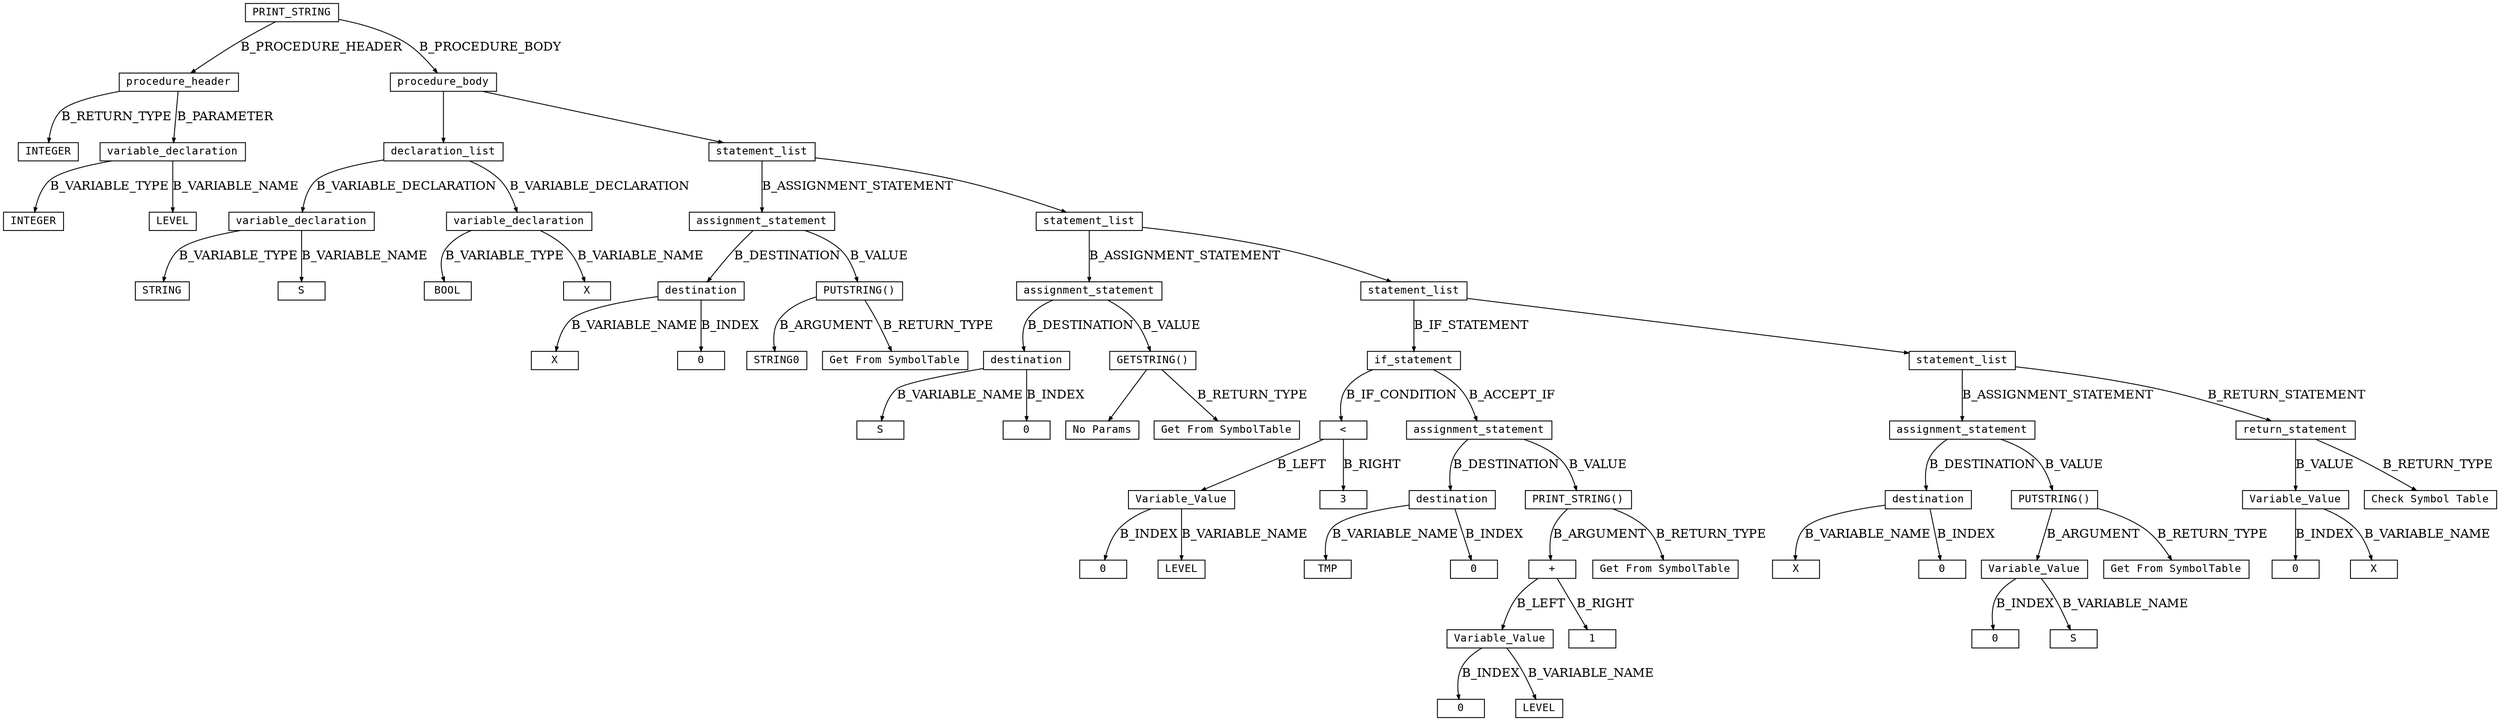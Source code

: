 digraph parsetree {
  node [shape=box, fontsize=12, fontname="Courier", height=.1];
  ranksep=.6;
  edge [arrowsize=.5]
  node1 [label="PRINT_STRING"]
  node2 [label="procedure_header"]
  node1 -> node2 [ label= "B_PROCEDURE_HEADER" ];
  node3 [label="procedure_body"]
  node1 -> node3 [ label= "B_PROCEDURE_BODY" ];
  node4 [label="INTEGER"]
  node2 -> node4 [ label= "B_RETURN_TYPE" ];
  node5 [label="variable_declaration"]
  node2 -> node5 [ label= "B_PARAMETER" ];
  node6 [label="declaration_list"]
  node3 -> node6 [ label= "" ];
  node7 [label="statement_list"]
  node3 -> node7 [ label= "" ];
  node8 [label="INTEGER"]
  node5 -> node8 [ label= "B_VARIABLE_TYPE" ];
  node9 [label="LEVEL"]
  node5 -> node9 [ label= "B_VARIABLE_NAME" ];
  node10 [label="variable_declaration"]
  node6 -> node10 [ label= "B_VARIABLE_DECLARATION" ];
  node11 [label="variable_declaration"]
  node6 -> node11 [ label= "B_VARIABLE_DECLARATION" ];
  node12 [label="assignment_statement"]
  node7 -> node12 [ label= "B_ASSIGNMENT_STATEMENT" ];
  node13 [label="statement_list"]
  node7 -> node13 [ label= "" ];
  node14 [label="STRING"]
  node10 -> node14 [ label= "B_VARIABLE_TYPE" ];
  node15 [label="S"]
  node10 -> node15 [ label= "B_VARIABLE_NAME" ];
  node16 [label="BOOL"]
  node11 -> node16 [ label= "B_VARIABLE_TYPE" ];
  node17 [label="X"]
  node11 -> node17 [ label= "B_VARIABLE_NAME" ];
  node18 [label="destination"]
  node12 -> node18 [ label= "B_DESTINATION" ];
  node19 [label="PUTSTRING()"]
  node12 -> node19 [ label= "B_VALUE" ];
  node20 [label="assignment_statement"]
  node13 -> node20 [ label= "B_ASSIGNMENT_STATEMENT" ];
  node21 [label="statement_list"]
  node13 -> node21 [ label= "" ];
  node22 [label="X"]
  node18 -> node22 [ label= "B_VARIABLE_NAME" ];
  node23 [label="0"]
  node18 -> node23 [ label= "B_INDEX" ];
  node24 [label="STRING0"]
  node19 -> node24 [ label= "B_ARGUMENT" ];
  node25 [label="Get From SymbolTable"]
  node19 -> node25 [ label= "B_RETURN_TYPE" ];
  node26 [label="destination"]
  node20 -> node26 [ label= "B_DESTINATION" ];
  node27 [label="GETSTRING()"]
  node20 -> node27 [ label= "B_VALUE" ];
  node28 [label="if_statement"]
  node21 -> node28 [ label= "B_IF_STATEMENT" ];
  node29 [label="statement_list"]
  node21 -> node29 [ label= "" ];
  node30 [label="S"]
  node26 -> node30 [ label= "B_VARIABLE_NAME" ];
  node31 [label="0"]
  node26 -> node31 [ label= "B_INDEX" ];
  node32 [label="No Params"]
  node27 -> node32 [ label= "" ];
  node33 [label="Get From SymbolTable"]
  node27 -> node33 [ label= "B_RETURN_TYPE" ];
  node34 [label="<"]
  node28 -> node34 [ label= "B_IF_CONDITION" ];
  node35 [label="assignment_statement"]
  node28 -> node35 [ label= "B_ACCEPT_IF" ];
  node36 [label="assignment_statement"]
  node29 -> node36 [ label= "B_ASSIGNMENT_STATEMENT" ];
  node37 [label="return_statement"]
  node29 -> node37 [ label= "B_RETURN_STATEMENT" ];
  node38 [label="Variable_Value"]
  node34 -> node38 [ label= "B_LEFT" ];
  node39 [label="3"]
  node34 -> node39 [ label= "B_RIGHT" ];
  node40 [label="destination"]
  node35 -> node40 [ label= "B_DESTINATION" ];
  node41 [label="PRINT_STRING()"]
  node35 -> node41 [ label= "B_VALUE" ];
  node42 [label="destination"]
  node36 -> node42 [ label= "B_DESTINATION" ];
  node43 [label="PUTSTRING()"]
  node36 -> node43 [ label= "B_VALUE" ];
  node44 [label="Variable_Value"]
  node37 -> node44 [ label= "B_VALUE" ];
  node45 [label="Check Symbol Table"]
  node37 -> node45 [ label= "B_RETURN_TYPE" ];
  node46 [label="0"]
  node38 -> node46 [ label= "B_INDEX" ];
  node47 [label="LEVEL"]
  node38 -> node47 [ label= "B_VARIABLE_NAME" ];
  node48 [label="TMP"]
  node40 -> node48 [ label= "B_VARIABLE_NAME" ];
  node49 [label="0"]
  node40 -> node49 [ label= "B_INDEX" ];
  node50 [label="+"]
  node41 -> node50 [ label= "B_ARGUMENT" ];
  node51 [label="Get From SymbolTable"]
  node41 -> node51 [ label= "B_RETURN_TYPE" ];
  node52 [label="X"]
  node42 -> node52 [ label= "B_VARIABLE_NAME" ];
  node53 [label="0"]
  node42 -> node53 [ label= "B_INDEX" ];
  node54 [label="Variable_Value"]
  node43 -> node54 [ label= "B_ARGUMENT" ];
  node55 [label="Get From SymbolTable"]
  node43 -> node55 [ label= "B_RETURN_TYPE" ];
  node56 [label="0"]
  node44 -> node56 [ label= "B_INDEX" ];
  node57 [label="X"]
  node44 -> node57 [ label= "B_VARIABLE_NAME" ];
  node58 [label="Variable_Value"]
  node50 -> node58 [ label= "B_LEFT" ];
  node59 [label="1"]
  node50 -> node59 [ label= "B_RIGHT" ];
  node60 [label="0"]
  node54 -> node60 [ label= "B_INDEX" ];
  node61 [label="S"]
  node54 -> node61 [ label= "B_VARIABLE_NAME" ];
  node62 [label="0"]
  node58 -> node62 [ label= "B_INDEX" ];
  node63 [label="LEVEL"]
  node58 -> node63 [ label= "B_VARIABLE_NAME" ];
}
